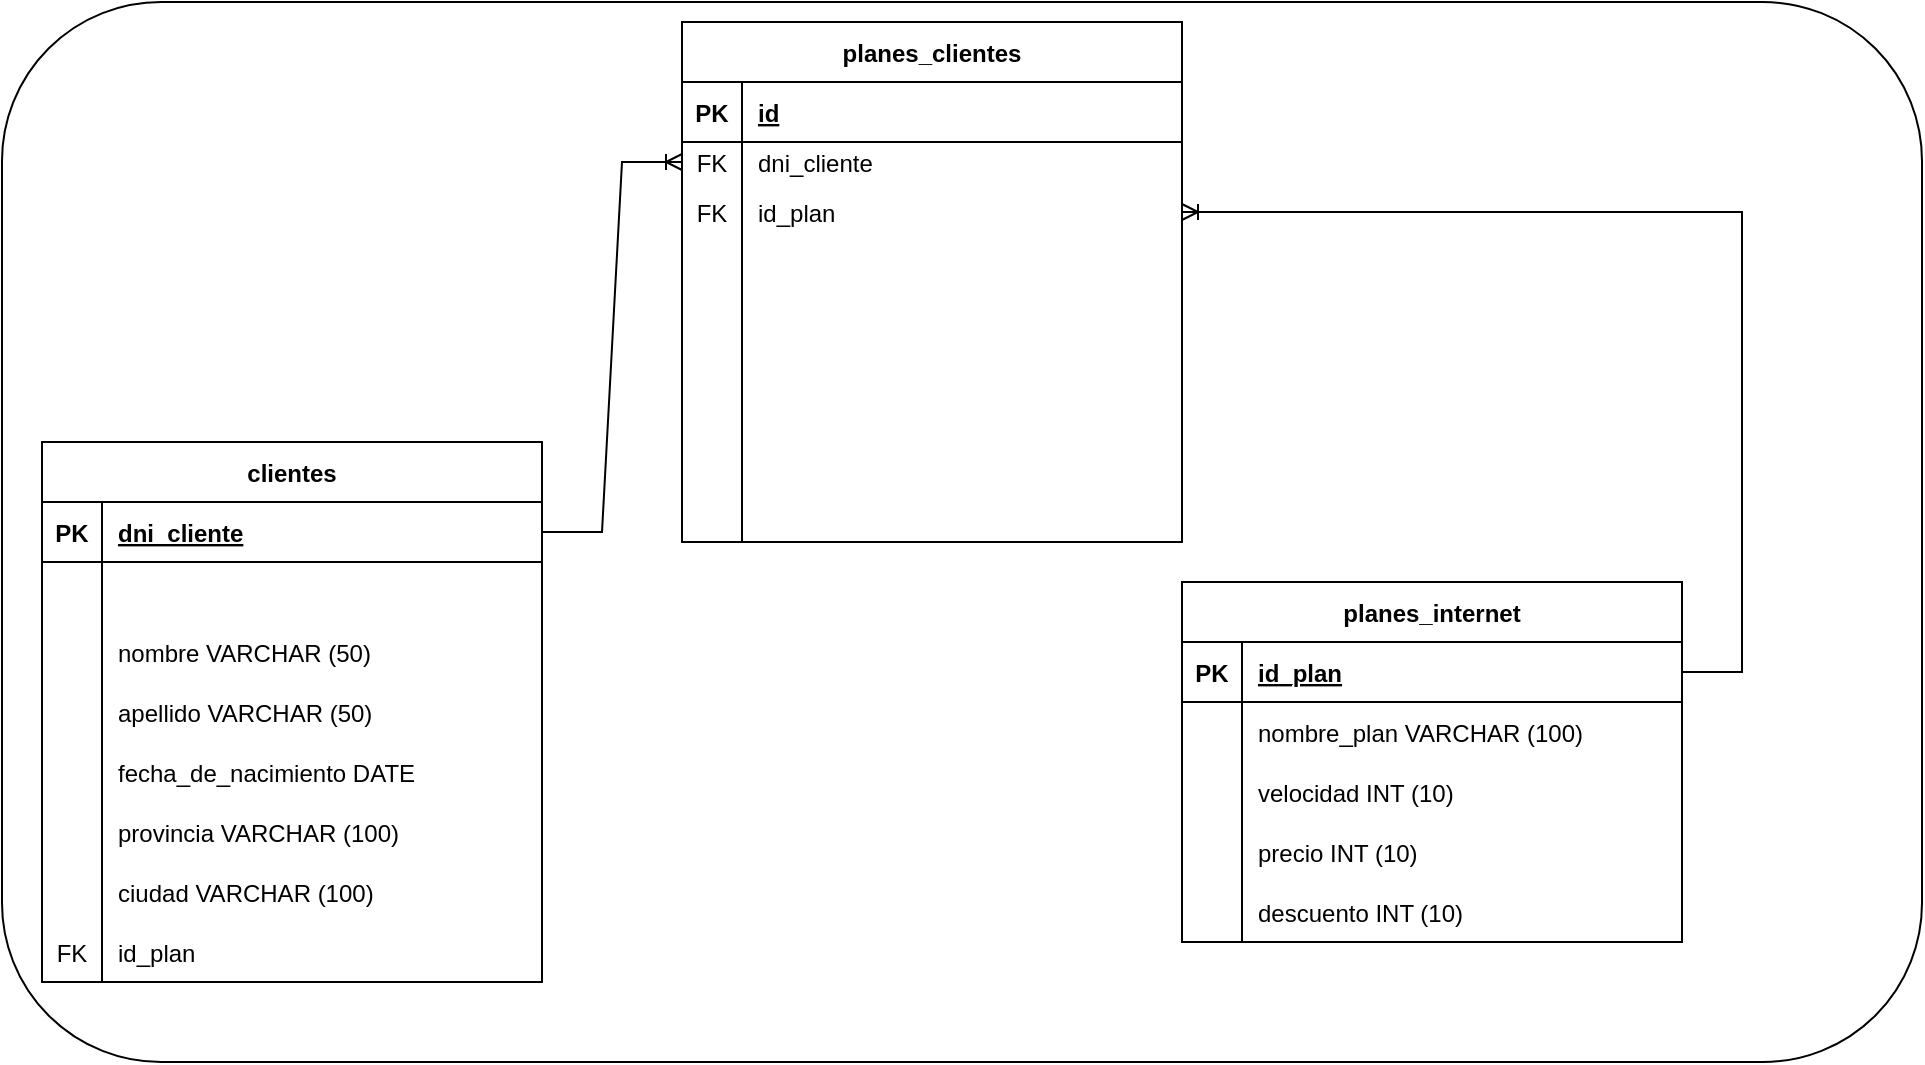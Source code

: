 <mxfile version="20.6.0" type="device"><diagram id="17K92UiK8DjXXEtSx2TE" name="Página-1"><mxGraphModel dx="1426" dy="737" grid="1" gridSize="10" guides="1" tooltips="1" connect="1" arrows="1" fold="1" page="1" pageScale="1" pageWidth="850" pageHeight="1100" math="0" shadow="0"><root><mxCell id="0"/><mxCell id="1" parent="0"/><mxCell id="cdKY0sVuuJUYlMsukraF-1" value="" style="rounded=1;whiteSpace=wrap;html=1;" parent="1" vertex="1"><mxGeometry y="40" width="960" height="530" as="geometry"/></mxCell><mxCell id="cdKY0sVuuJUYlMsukraF-25" value="planes_internet" style="shape=table;startSize=30;container=1;collapsible=1;childLayout=tableLayout;fixedRows=1;rowLines=0;fontStyle=1;align=center;resizeLast=1;" parent="1" vertex="1"><mxGeometry x="590" y="330" width="250" height="180" as="geometry"/></mxCell><mxCell id="cdKY0sVuuJUYlMsukraF-26" value="" style="shape=tableRow;horizontal=0;startSize=0;swimlaneHead=0;swimlaneBody=0;fillColor=none;collapsible=0;dropTarget=0;points=[[0,0.5],[1,0.5]];portConstraint=eastwest;top=0;left=0;right=0;bottom=1;" parent="cdKY0sVuuJUYlMsukraF-25" vertex="1"><mxGeometry y="30" width="250" height="30" as="geometry"/></mxCell><mxCell id="cdKY0sVuuJUYlMsukraF-27" value="PK" style="shape=partialRectangle;connectable=0;fillColor=none;top=0;left=0;bottom=0;right=0;fontStyle=1;overflow=hidden;" parent="cdKY0sVuuJUYlMsukraF-26" vertex="1"><mxGeometry width="30" height="30" as="geometry"><mxRectangle width="30" height="30" as="alternateBounds"/></mxGeometry></mxCell><mxCell id="cdKY0sVuuJUYlMsukraF-28" value="id_plan" style="shape=partialRectangle;connectable=0;fillColor=none;top=0;left=0;bottom=0;right=0;align=left;spacingLeft=6;fontStyle=5;overflow=hidden;" parent="cdKY0sVuuJUYlMsukraF-26" vertex="1"><mxGeometry x="30" width="220" height="30" as="geometry"><mxRectangle width="220" height="30" as="alternateBounds"/></mxGeometry></mxCell><mxCell id="cdKY0sVuuJUYlMsukraF-29" value="" style="shape=tableRow;horizontal=0;startSize=0;swimlaneHead=0;swimlaneBody=0;fillColor=none;collapsible=0;dropTarget=0;points=[[0,0.5],[1,0.5]];portConstraint=eastwest;top=0;left=0;right=0;bottom=0;" parent="cdKY0sVuuJUYlMsukraF-25" vertex="1"><mxGeometry y="60" width="250" height="30" as="geometry"/></mxCell><mxCell id="cdKY0sVuuJUYlMsukraF-30" value="" style="shape=partialRectangle;connectable=0;fillColor=none;top=0;left=0;bottom=0;right=0;editable=1;overflow=hidden;" parent="cdKY0sVuuJUYlMsukraF-29" vertex="1"><mxGeometry width="30" height="30" as="geometry"><mxRectangle width="30" height="30" as="alternateBounds"/></mxGeometry></mxCell><mxCell id="cdKY0sVuuJUYlMsukraF-31" value="nombre_plan VARCHAR (100)" style="shape=partialRectangle;connectable=0;fillColor=none;top=0;left=0;bottom=0;right=0;align=left;spacingLeft=6;overflow=hidden;" parent="cdKY0sVuuJUYlMsukraF-29" vertex="1"><mxGeometry x="30" width="220" height="30" as="geometry"><mxRectangle width="220" height="30" as="alternateBounds"/></mxGeometry></mxCell><mxCell id="cdKY0sVuuJUYlMsukraF-32" value="" style="shape=tableRow;horizontal=0;startSize=0;swimlaneHead=0;swimlaneBody=0;fillColor=none;collapsible=0;dropTarget=0;points=[[0,0.5],[1,0.5]];portConstraint=eastwest;top=0;left=0;right=0;bottom=0;" parent="cdKY0sVuuJUYlMsukraF-25" vertex="1"><mxGeometry y="90" width="250" height="30" as="geometry"/></mxCell><mxCell id="cdKY0sVuuJUYlMsukraF-33" value="" style="shape=partialRectangle;connectable=0;fillColor=none;top=0;left=0;bottom=0;right=0;editable=1;overflow=hidden;" parent="cdKY0sVuuJUYlMsukraF-32" vertex="1"><mxGeometry width="30" height="30" as="geometry"><mxRectangle width="30" height="30" as="alternateBounds"/></mxGeometry></mxCell><mxCell id="cdKY0sVuuJUYlMsukraF-34" value="velocidad INT (10)" style="shape=partialRectangle;connectable=0;fillColor=none;top=0;left=0;bottom=0;right=0;align=left;spacingLeft=6;overflow=hidden;" parent="cdKY0sVuuJUYlMsukraF-32" vertex="1"><mxGeometry x="30" width="220" height="30" as="geometry"><mxRectangle width="220" height="30" as="alternateBounds"/></mxGeometry></mxCell><mxCell id="cdKY0sVuuJUYlMsukraF-35" value="" style="shape=tableRow;horizontal=0;startSize=0;swimlaneHead=0;swimlaneBody=0;fillColor=none;collapsible=0;dropTarget=0;points=[[0,0.5],[1,0.5]];portConstraint=eastwest;top=0;left=0;right=0;bottom=0;" parent="cdKY0sVuuJUYlMsukraF-25" vertex="1"><mxGeometry y="120" width="250" height="30" as="geometry"/></mxCell><mxCell id="cdKY0sVuuJUYlMsukraF-36" value="" style="shape=partialRectangle;connectable=0;fillColor=none;top=0;left=0;bottom=0;right=0;editable=1;overflow=hidden;" parent="cdKY0sVuuJUYlMsukraF-35" vertex="1"><mxGeometry width="30" height="30" as="geometry"><mxRectangle width="30" height="30" as="alternateBounds"/></mxGeometry></mxCell><mxCell id="cdKY0sVuuJUYlMsukraF-37" value="precio INT (10)" style="shape=partialRectangle;connectable=0;fillColor=none;top=0;left=0;bottom=0;right=0;align=left;spacingLeft=6;overflow=hidden;" parent="cdKY0sVuuJUYlMsukraF-35" vertex="1"><mxGeometry x="30" width="220" height="30" as="geometry"><mxRectangle width="220" height="30" as="alternateBounds"/></mxGeometry></mxCell><mxCell id="cdKY0sVuuJUYlMsukraF-38" value="" style="shape=tableRow;horizontal=0;startSize=0;swimlaneHead=0;swimlaneBody=0;fillColor=none;collapsible=0;dropTarget=0;points=[[0,0.5],[1,0.5]];portConstraint=eastwest;top=0;left=0;right=0;bottom=0;" parent="cdKY0sVuuJUYlMsukraF-25" vertex="1"><mxGeometry y="150" width="250" height="30" as="geometry"/></mxCell><mxCell id="cdKY0sVuuJUYlMsukraF-39" value="" style="shape=partialRectangle;connectable=0;fillColor=none;top=0;left=0;bottom=0;right=0;editable=1;overflow=hidden;" parent="cdKY0sVuuJUYlMsukraF-38" vertex="1"><mxGeometry width="30" height="30" as="geometry"><mxRectangle width="30" height="30" as="alternateBounds"/></mxGeometry></mxCell><mxCell id="cdKY0sVuuJUYlMsukraF-40" value="descuento INT (10)" style="shape=partialRectangle;connectable=0;fillColor=none;top=0;left=0;bottom=0;right=0;align=left;spacingLeft=6;overflow=hidden;" parent="cdKY0sVuuJUYlMsukraF-38" vertex="1"><mxGeometry x="30" width="220" height="30" as="geometry"><mxRectangle width="220" height="30" as="alternateBounds"/></mxGeometry></mxCell><mxCell id="cdKY0sVuuJUYlMsukraF-116" value="clientes" style="shape=table;startSize=30;container=1;collapsible=1;childLayout=tableLayout;fixedRows=1;rowLines=0;fontStyle=1;align=center;resizeLast=1;" parent="1" vertex="1"><mxGeometry x="20" y="260" width="250" height="270" as="geometry"/></mxCell><mxCell id="cdKY0sVuuJUYlMsukraF-117" value="" style="shape=tableRow;horizontal=0;startSize=0;swimlaneHead=0;swimlaneBody=0;fillColor=none;collapsible=0;dropTarget=0;points=[[0,0.5],[1,0.5]];portConstraint=eastwest;top=0;left=0;right=0;bottom=1;" parent="cdKY0sVuuJUYlMsukraF-116" vertex="1"><mxGeometry y="30" width="250" height="30" as="geometry"/></mxCell><mxCell id="cdKY0sVuuJUYlMsukraF-118" value="PK" style="shape=partialRectangle;connectable=0;fillColor=none;top=0;left=0;bottom=0;right=0;fontStyle=1;overflow=hidden;" parent="cdKY0sVuuJUYlMsukraF-117" vertex="1"><mxGeometry width="30" height="30" as="geometry"><mxRectangle width="30" height="30" as="alternateBounds"/></mxGeometry></mxCell><mxCell id="cdKY0sVuuJUYlMsukraF-119" value="dni_cliente" style="shape=partialRectangle;connectable=0;fillColor=none;top=0;left=0;bottom=0;right=0;align=left;spacingLeft=6;fontStyle=5;overflow=hidden;" parent="cdKY0sVuuJUYlMsukraF-117" vertex="1"><mxGeometry x="30" width="220" height="30" as="geometry"><mxRectangle width="220" height="30" as="alternateBounds"/></mxGeometry></mxCell><mxCell id="cdKY0sVuuJUYlMsukraF-120" value="" style="shape=tableRow;horizontal=0;startSize=0;swimlaneHead=0;swimlaneBody=0;fillColor=none;collapsible=0;dropTarget=0;points=[[0,0.5],[1,0.5]];portConstraint=eastwest;top=0;left=0;right=0;bottom=0;" parent="cdKY0sVuuJUYlMsukraF-116" vertex="1"><mxGeometry y="60" width="250" height="30" as="geometry"/></mxCell><mxCell id="cdKY0sVuuJUYlMsukraF-121" value="" style="shape=partialRectangle;connectable=0;fillColor=none;top=0;left=0;bottom=0;right=0;editable=1;overflow=hidden;" parent="cdKY0sVuuJUYlMsukraF-120" vertex="1"><mxGeometry width="30" height="30" as="geometry"><mxRectangle width="30" height="30" as="alternateBounds"/></mxGeometry></mxCell><mxCell id="cdKY0sVuuJUYlMsukraF-122" value="" style="shape=partialRectangle;connectable=0;fillColor=none;top=0;left=0;bottom=0;right=0;align=left;spacingLeft=6;overflow=hidden;" parent="cdKY0sVuuJUYlMsukraF-120" vertex="1"><mxGeometry x="30" width="220" height="30" as="geometry"><mxRectangle width="220" height="30" as="alternateBounds"/></mxGeometry></mxCell><mxCell id="cdKY0sVuuJUYlMsukraF-123" value="" style="shape=tableRow;horizontal=0;startSize=0;swimlaneHead=0;swimlaneBody=0;fillColor=none;collapsible=0;dropTarget=0;points=[[0,0.5],[1,0.5]];portConstraint=eastwest;top=0;left=0;right=0;bottom=0;" parent="cdKY0sVuuJUYlMsukraF-116" vertex="1"><mxGeometry y="90" width="250" height="30" as="geometry"/></mxCell><mxCell id="cdKY0sVuuJUYlMsukraF-124" value="" style="shape=partialRectangle;connectable=0;fillColor=none;top=0;left=0;bottom=0;right=0;editable=1;overflow=hidden;" parent="cdKY0sVuuJUYlMsukraF-123" vertex="1"><mxGeometry width="30" height="30" as="geometry"><mxRectangle width="30" height="30" as="alternateBounds"/></mxGeometry></mxCell><mxCell id="cdKY0sVuuJUYlMsukraF-125" value="nombre VARCHAR (50)" style="shape=partialRectangle;connectable=0;fillColor=none;top=0;left=0;bottom=0;right=0;align=left;spacingLeft=6;overflow=hidden;" parent="cdKY0sVuuJUYlMsukraF-123" vertex="1"><mxGeometry x="30" width="220" height="30" as="geometry"><mxRectangle width="220" height="30" as="alternateBounds"/></mxGeometry></mxCell><mxCell id="cdKY0sVuuJUYlMsukraF-126" value="" style="shape=tableRow;horizontal=0;startSize=0;swimlaneHead=0;swimlaneBody=0;fillColor=none;collapsible=0;dropTarget=0;points=[[0,0.5],[1,0.5]];portConstraint=eastwest;top=0;left=0;right=0;bottom=0;" parent="cdKY0sVuuJUYlMsukraF-116" vertex="1"><mxGeometry y="120" width="250" height="30" as="geometry"/></mxCell><mxCell id="cdKY0sVuuJUYlMsukraF-127" value="" style="shape=partialRectangle;connectable=0;fillColor=none;top=0;left=0;bottom=0;right=0;editable=1;overflow=hidden;" parent="cdKY0sVuuJUYlMsukraF-126" vertex="1"><mxGeometry width="30" height="30" as="geometry"><mxRectangle width="30" height="30" as="alternateBounds"/></mxGeometry></mxCell><mxCell id="cdKY0sVuuJUYlMsukraF-128" value="apellido VARCHAR (50)" style="shape=partialRectangle;connectable=0;fillColor=none;top=0;left=0;bottom=0;right=0;align=left;spacingLeft=6;overflow=hidden;" parent="cdKY0sVuuJUYlMsukraF-126" vertex="1"><mxGeometry x="30" width="220" height="30" as="geometry"><mxRectangle width="220" height="30" as="alternateBounds"/></mxGeometry></mxCell><mxCell id="cdKY0sVuuJUYlMsukraF-129" value="" style="shape=tableRow;horizontal=0;startSize=0;swimlaneHead=0;swimlaneBody=0;fillColor=none;collapsible=0;dropTarget=0;points=[[0,0.5],[1,0.5]];portConstraint=eastwest;top=0;left=0;right=0;bottom=0;" parent="cdKY0sVuuJUYlMsukraF-116" vertex="1"><mxGeometry y="150" width="250" height="30" as="geometry"/></mxCell><mxCell id="cdKY0sVuuJUYlMsukraF-130" value="" style="shape=partialRectangle;connectable=0;fillColor=none;top=0;left=0;bottom=0;right=0;editable=1;overflow=hidden;" parent="cdKY0sVuuJUYlMsukraF-129" vertex="1"><mxGeometry width="30" height="30" as="geometry"><mxRectangle width="30" height="30" as="alternateBounds"/></mxGeometry></mxCell><mxCell id="cdKY0sVuuJUYlMsukraF-131" value="fecha_de_nacimiento DATE" style="shape=partialRectangle;connectable=0;fillColor=none;top=0;left=0;bottom=0;right=0;align=left;spacingLeft=6;overflow=hidden;" parent="cdKY0sVuuJUYlMsukraF-129" vertex="1"><mxGeometry x="30" width="220" height="30" as="geometry"><mxRectangle width="220" height="30" as="alternateBounds"/></mxGeometry></mxCell><mxCell id="cdKY0sVuuJUYlMsukraF-132" value="" style="shape=tableRow;horizontal=0;startSize=0;swimlaneHead=0;swimlaneBody=0;fillColor=none;collapsible=0;dropTarget=0;points=[[0,0.5],[1,0.5]];portConstraint=eastwest;top=0;left=0;right=0;bottom=0;" parent="cdKY0sVuuJUYlMsukraF-116" vertex="1"><mxGeometry y="180" width="250" height="30" as="geometry"/></mxCell><mxCell id="cdKY0sVuuJUYlMsukraF-133" value="" style="shape=partialRectangle;connectable=0;fillColor=none;top=0;left=0;bottom=0;right=0;editable=1;overflow=hidden;" parent="cdKY0sVuuJUYlMsukraF-132" vertex="1"><mxGeometry width="30" height="30" as="geometry"><mxRectangle width="30" height="30" as="alternateBounds"/></mxGeometry></mxCell><mxCell id="cdKY0sVuuJUYlMsukraF-134" value="provincia VARCHAR (100)" style="shape=partialRectangle;connectable=0;fillColor=none;top=0;left=0;bottom=0;right=0;align=left;spacingLeft=6;overflow=hidden;" parent="cdKY0sVuuJUYlMsukraF-132" vertex="1"><mxGeometry x="30" width="220" height="30" as="geometry"><mxRectangle width="220" height="30" as="alternateBounds"/></mxGeometry></mxCell><mxCell id="cdKY0sVuuJUYlMsukraF-135" value="" style="shape=tableRow;horizontal=0;startSize=0;swimlaneHead=0;swimlaneBody=0;fillColor=none;collapsible=0;dropTarget=0;points=[[0,0.5],[1,0.5]];portConstraint=eastwest;top=0;left=0;right=0;bottom=0;" parent="cdKY0sVuuJUYlMsukraF-116" vertex="1"><mxGeometry y="210" width="250" height="30" as="geometry"/></mxCell><mxCell id="cdKY0sVuuJUYlMsukraF-136" value="" style="shape=partialRectangle;connectable=0;fillColor=none;top=0;left=0;bottom=0;right=0;editable=1;overflow=hidden;" parent="cdKY0sVuuJUYlMsukraF-135" vertex="1"><mxGeometry width="30" height="30" as="geometry"><mxRectangle width="30" height="30" as="alternateBounds"/></mxGeometry></mxCell><mxCell id="cdKY0sVuuJUYlMsukraF-137" value="ciudad VARCHAR (100)" style="shape=partialRectangle;connectable=0;fillColor=none;top=0;left=0;bottom=0;right=0;align=left;spacingLeft=6;overflow=hidden;" parent="cdKY0sVuuJUYlMsukraF-135" vertex="1"><mxGeometry x="30" width="220" height="30" as="geometry"><mxRectangle width="220" height="30" as="alternateBounds"/></mxGeometry></mxCell><mxCell id="cdKY0sVuuJUYlMsukraF-138" value="" style="shape=tableRow;horizontal=0;startSize=0;swimlaneHead=0;swimlaneBody=0;fillColor=none;collapsible=0;dropTarget=0;points=[[0,0.5],[1,0.5]];portConstraint=eastwest;top=0;left=0;right=0;bottom=0;" parent="cdKY0sVuuJUYlMsukraF-116" vertex="1"><mxGeometry y="240" width="250" height="30" as="geometry"/></mxCell><mxCell id="cdKY0sVuuJUYlMsukraF-139" value="FK" style="shape=partialRectangle;connectable=0;fillColor=none;top=0;left=0;bottom=0;right=0;editable=1;overflow=hidden;" parent="cdKY0sVuuJUYlMsukraF-138" vertex="1"><mxGeometry width="30" height="30" as="geometry"><mxRectangle width="30" height="30" as="alternateBounds"/></mxGeometry></mxCell><mxCell id="cdKY0sVuuJUYlMsukraF-140" value="id_plan" style="shape=partialRectangle;connectable=0;fillColor=none;top=0;left=0;bottom=0;right=0;align=left;spacingLeft=6;overflow=hidden;" parent="cdKY0sVuuJUYlMsukraF-138" vertex="1"><mxGeometry x="30" width="220" height="30" as="geometry"><mxRectangle width="220" height="30" as="alternateBounds"/></mxGeometry></mxCell><mxCell id="cdKY0sVuuJUYlMsukraF-141" value="" style="edgeStyle=entityRelationEdgeStyle;fontSize=12;html=1;endArrow=ERoneToMany;rounded=0;entryX=1;entryY=0.5;entryDx=0;entryDy=0;" parent="1" source="cdKY0sVuuJUYlMsukraF-26" target="Fz6CyUIkelVtFNZBLv2E-8" edge="1"><mxGeometry width="100" height="100" relative="1" as="geometry"><mxPoint x="540" y="310" as="sourcePoint"/><mxPoint x="640" y="210" as="targetPoint"/></mxGeometry></mxCell><mxCell id="Fz6CyUIkelVtFNZBLv2E-1" value="planes_clientes" style="shape=table;startSize=30;container=1;collapsible=1;childLayout=tableLayout;fixedRows=1;rowLines=0;fontStyle=1;align=center;resizeLast=1;" vertex="1" parent="1"><mxGeometry x="340" y="50" width="250" height="260" as="geometry"/></mxCell><mxCell id="Fz6CyUIkelVtFNZBLv2E-2" value="" style="shape=tableRow;horizontal=0;startSize=0;swimlaneHead=0;swimlaneBody=0;fillColor=none;collapsible=0;dropTarget=0;points=[[0,0.5],[1,0.5]];portConstraint=eastwest;top=0;left=0;right=0;bottom=1;" vertex="1" parent="Fz6CyUIkelVtFNZBLv2E-1"><mxGeometry y="30" width="250" height="30" as="geometry"/></mxCell><mxCell id="Fz6CyUIkelVtFNZBLv2E-3" value="PK" style="shape=partialRectangle;connectable=0;fillColor=none;top=0;left=0;bottom=0;right=0;fontStyle=1;overflow=hidden;" vertex="1" parent="Fz6CyUIkelVtFNZBLv2E-2"><mxGeometry width="30" height="30" as="geometry"><mxRectangle width="30" height="30" as="alternateBounds"/></mxGeometry></mxCell><mxCell id="Fz6CyUIkelVtFNZBLv2E-4" value="id" style="shape=partialRectangle;connectable=0;fillColor=none;top=0;left=0;bottom=0;right=0;align=left;spacingLeft=6;fontStyle=5;overflow=hidden;" vertex="1" parent="Fz6CyUIkelVtFNZBLv2E-2"><mxGeometry x="30" width="220" height="30" as="geometry"><mxRectangle width="220" height="30" as="alternateBounds"/></mxGeometry></mxCell><mxCell id="Fz6CyUIkelVtFNZBLv2E-5" value="" style="shape=tableRow;horizontal=0;startSize=0;swimlaneHead=0;swimlaneBody=0;fillColor=none;collapsible=0;dropTarget=0;points=[[0,0.5],[1,0.5]];portConstraint=eastwest;top=0;left=0;right=0;bottom=0;" vertex="1" parent="Fz6CyUIkelVtFNZBLv2E-1"><mxGeometry y="60" width="250" height="20" as="geometry"/></mxCell><mxCell id="Fz6CyUIkelVtFNZBLv2E-6" value="FK" style="shape=partialRectangle;connectable=0;fillColor=none;top=0;left=0;bottom=0;right=0;editable=1;overflow=hidden;" vertex="1" parent="Fz6CyUIkelVtFNZBLv2E-5"><mxGeometry width="30" height="20" as="geometry"><mxRectangle width="30" height="20" as="alternateBounds"/></mxGeometry></mxCell><mxCell id="Fz6CyUIkelVtFNZBLv2E-7" value="dni_cliente" style="shape=partialRectangle;connectable=0;fillColor=none;top=0;left=0;bottom=0;right=0;align=left;spacingLeft=6;overflow=hidden;" vertex="1" parent="Fz6CyUIkelVtFNZBLv2E-5"><mxGeometry x="30" width="220" height="20" as="geometry"><mxRectangle width="220" height="20" as="alternateBounds"/></mxGeometry></mxCell><mxCell id="Fz6CyUIkelVtFNZBLv2E-8" value="" style="shape=tableRow;horizontal=0;startSize=0;swimlaneHead=0;swimlaneBody=0;fillColor=none;collapsible=0;dropTarget=0;points=[[0,0.5],[1,0.5]];portConstraint=eastwest;top=0;left=0;right=0;bottom=0;" vertex="1" parent="Fz6CyUIkelVtFNZBLv2E-1"><mxGeometry y="80" width="250" height="30" as="geometry"/></mxCell><mxCell id="Fz6CyUIkelVtFNZBLv2E-9" value="FK" style="shape=partialRectangle;connectable=0;fillColor=none;top=0;left=0;bottom=0;right=0;editable=1;overflow=hidden;" vertex="1" parent="Fz6CyUIkelVtFNZBLv2E-8"><mxGeometry width="30" height="30" as="geometry"><mxRectangle width="30" height="30" as="alternateBounds"/></mxGeometry></mxCell><mxCell id="Fz6CyUIkelVtFNZBLv2E-10" value="id_plan" style="shape=partialRectangle;connectable=0;fillColor=none;top=0;left=0;bottom=0;right=0;align=left;spacingLeft=6;overflow=hidden;" vertex="1" parent="Fz6CyUIkelVtFNZBLv2E-8"><mxGeometry x="30" width="220" height="30" as="geometry"><mxRectangle width="220" height="30" as="alternateBounds"/></mxGeometry></mxCell><mxCell id="Fz6CyUIkelVtFNZBLv2E-11" value="" style="shape=tableRow;horizontal=0;startSize=0;swimlaneHead=0;swimlaneBody=0;fillColor=none;collapsible=0;dropTarget=0;points=[[0,0.5],[1,0.5]];portConstraint=eastwest;top=0;left=0;right=0;bottom=0;" vertex="1" parent="Fz6CyUIkelVtFNZBLv2E-1"><mxGeometry y="110" width="250" height="30" as="geometry"/></mxCell><mxCell id="Fz6CyUIkelVtFNZBLv2E-12" value="" style="shape=partialRectangle;connectable=0;fillColor=none;top=0;left=0;bottom=0;right=0;editable=1;overflow=hidden;" vertex="1" parent="Fz6CyUIkelVtFNZBLv2E-11"><mxGeometry width="30" height="30" as="geometry"><mxRectangle width="30" height="30" as="alternateBounds"/></mxGeometry></mxCell><mxCell id="Fz6CyUIkelVtFNZBLv2E-13" value="" style="shape=partialRectangle;connectable=0;fillColor=none;top=0;left=0;bottom=0;right=0;align=left;spacingLeft=6;overflow=hidden;" vertex="1" parent="Fz6CyUIkelVtFNZBLv2E-11"><mxGeometry x="30" width="220" height="30" as="geometry"><mxRectangle width="220" height="30" as="alternateBounds"/></mxGeometry></mxCell><mxCell id="Fz6CyUIkelVtFNZBLv2E-14" value="" style="shape=tableRow;horizontal=0;startSize=0;swimlaneHead=0;swimlaneBody=0;fillColor=none;collapsible=0;dropTarget=0;points=[[0,0.5],[1,0.5]];portConstraint=eastwest;top=0;left=0;right=0;bottom=0;" vertex="1" parent="Fz6CyUIkelVtFNZBLv2E-1"><mxGeometry y="140" width="250" height="30" as="geometry"/></mxCell><mxCell id="Fz6CyUIkelVtFNZBLv2E-15" value="" style="shape=partialRectangle;connectable=0;fillColor=none;top=0;left=0;bottom=0;right=0;editable=1;overflow=hidden;" vertex="1" parent="Fz6CyUIkelVtFNZBLv2E-14"><mxGeometry width="30" height="30" as="geometry"><mxRectangle width="30" height="30" as="alternateBounds"/></mxGeometry></mxCell><mxCell id="Fz6CyUIkelVtFNZBLv2E-16" value="" style="shape=partialRectangle;connectable=0;fillColor=none;top=0;left=0;bottom=0;right=0;align=left;spacingLeft=6;overflow=hidden;" vertex="1" parent="Fz6CyUIkelVtFNZBLv2E-14"><mxGeometry x="30" width="220" height="30" as="geometry"><mxRectangle width="220" height="30" as="alternateBounds"/></mxGeometry></mxCell><mxCell id="Fz6CyUIkelVtFNZBLv2E-17" value="" style="shape=tableRow;horizontal=0;startSize=0;swimlaneHead=0;swimlaneBody=0;fillColor=none;collapsible=0;dropTarget=0;points=[[0,0.5],[1,0.5]];portConstraint=eastwest;top=0;left=0;right=0;bottom=0;" vertex="1" parent="Fz6CyUIkelVtFNZBLv2E-1"><mxGeometry y="170" width="250" height="30" as="geometry"/></mxCell><mxCell id="Fz6CyUIkelVtFNZBLv2E-18" value="" style="shape=partialRectangle;connectable=0;fillColor=none;top=0;left=0;bottom=0;right=0;editable=1;overflow=hidden;" vertex="1" parent="Fz6CyUIkelVtFNZBLv2E-17"><mxGeometry width="30" height="30" as="geometry"><mxRectangle width="30" height="30" as="alternateBounds"/></mxGeometry></mxCell><mxCell id="Fz6CyUIkelVtFNZBLv2E-19" value="" style="shape=partialRectangle;connectable=0;fillColor=none;top=0;left=0;bottom=0;right=0;align=left;spacingLeft=6;overflow=hidden;" vertex="1" parent="Fz6CyUIkelVtFNZBLv2E-17"><mxGeometry x="30" width="220" height="30" as="geometry"><mxRectangle width="220" height="30" as="alternateBounds"/></mxGeometry></mxCell><mxCell id="Fz6CyUIkelVtFNZBLv2E-20" value="" style="shape=tableRow;horizontal=0;startSize=0;swimlaneHead=0;swimlaneBody=0;fillColor=none;collapsible=0;dropTarget=0;points=[[0,0.5],[1,0.5]];portConstraint=eastwest;top=0;left=0;right=0;bottom=0;" vertex="1" parent="Fz6CyUIkelVtFNZBLv2E-1"><mxGeometry y="200" width="250" height="30" as="geometry"/></mxCell><mxCell id="Fz6CyUIkelVtFNZBLv2E-21" value="" style="shape=partialRectangle;connectable=0;fillColor=none;top=0;left=0;bottom=0;right=0;editable=1;overflow=hidden;" vertex="1" parent="Fz6CyUIkelVtFNZBLv2E-20"><mxGeometry width="30" height="30" as="geometry"><mxRectangle width="30" height="30" as="alternateBounds"/></mxGeometry></mxCell><mxCell id="Fz6CyUIkelVtFNZBLv2E-22" value="" style="shape=partialRectangle;connectable=0;fillColor=none;top=0;left=0;bottom=0;right=0;align=left;spacingLeft=6;overflow=hidden;" vertex="1" parent="Fz6CyUIkelVtFNZBLv2E-20"><mxGeometry x="30" width="220" height="30" as="geometry"><mxRectangle width="220" height="30" as="alternateBounds"/></mxGeometry></mxCell><mxCell id="Fz6CyUIkelVtFNZBLv2E-23" value="" style="shape=tableRow;horizontal=0;startSize=0;swimlaneHead=0;swimlaneBody=0;fillColor=none;collapsible=0;dropTarget=0;points=[[0,0.5],[1,0.5]];portConstraint=eastwest;top=0;left=0;right=0;bottom=0;" vertex="1" parent="Fz6CyUIkelVtFNZBLv2E-1"><mxGeometry y="230" width="250" height="30" as="geometry"/></mxCell><mxCell id="Fz6CyUIkelVtFNZBLv2E-24" value="" style="shape=partialRectangle;connectable=0;fillColor=none;top=0;left=0;bottom=0;right=0;editable=1;overflow=hidden;" vertex="1" parent="Fz6CyUIkelVtFNZBLv2E-23"><mxGeometry width="30" height="30" as="geometry"><mxRectangle width="30" height="30" as="alternateBounds"/></mxGeometry></mxCell><mxCell id="Fz6CyUIkelVtFNZBLv2E-25" value="" style="shape=partialRectangle;connectable=0;fillColor=none;top=0;left=0;bottom=0;right=0;align=left;spacingLeft=6;overflow=hidden;" vertex="1" parent="Fz6CyUIkelVtFNZBLv2E-23"><mxGeometry x="30" width="220" height="30" as="geometry"><mxRectangle width="220" height="30" as="alternateBounds"/></mxGeometry></mxCell><mxCell id="Fz6CyUIkelVtFNZBLv2E-26" value="" style="edgeStyle=entityRelationEdgeStyle;fontSize=12;html=1;endArrow=ERoneToMany;rounded=0;entryX=0;entryY=0.5;entryDx=0;entryDy=0;exitX=1;exitY=0.5;exitDx=0;exitDy=0;" edge="1" parent="1" source="cdKY0sVuuJUYlMsukraF-117" target="Fz6CyUIkelVtFNZBLv2E-5"><mxGeometry width="100" height="100" relative="1" as="geometry"><mxPoint x="290" y="410" as="sourcePoint"/><mxPoint x="270" y="180" as="targetPoint"/></mxGeometry></mxCell></root></mxGraphModel></diagram></mxfile>